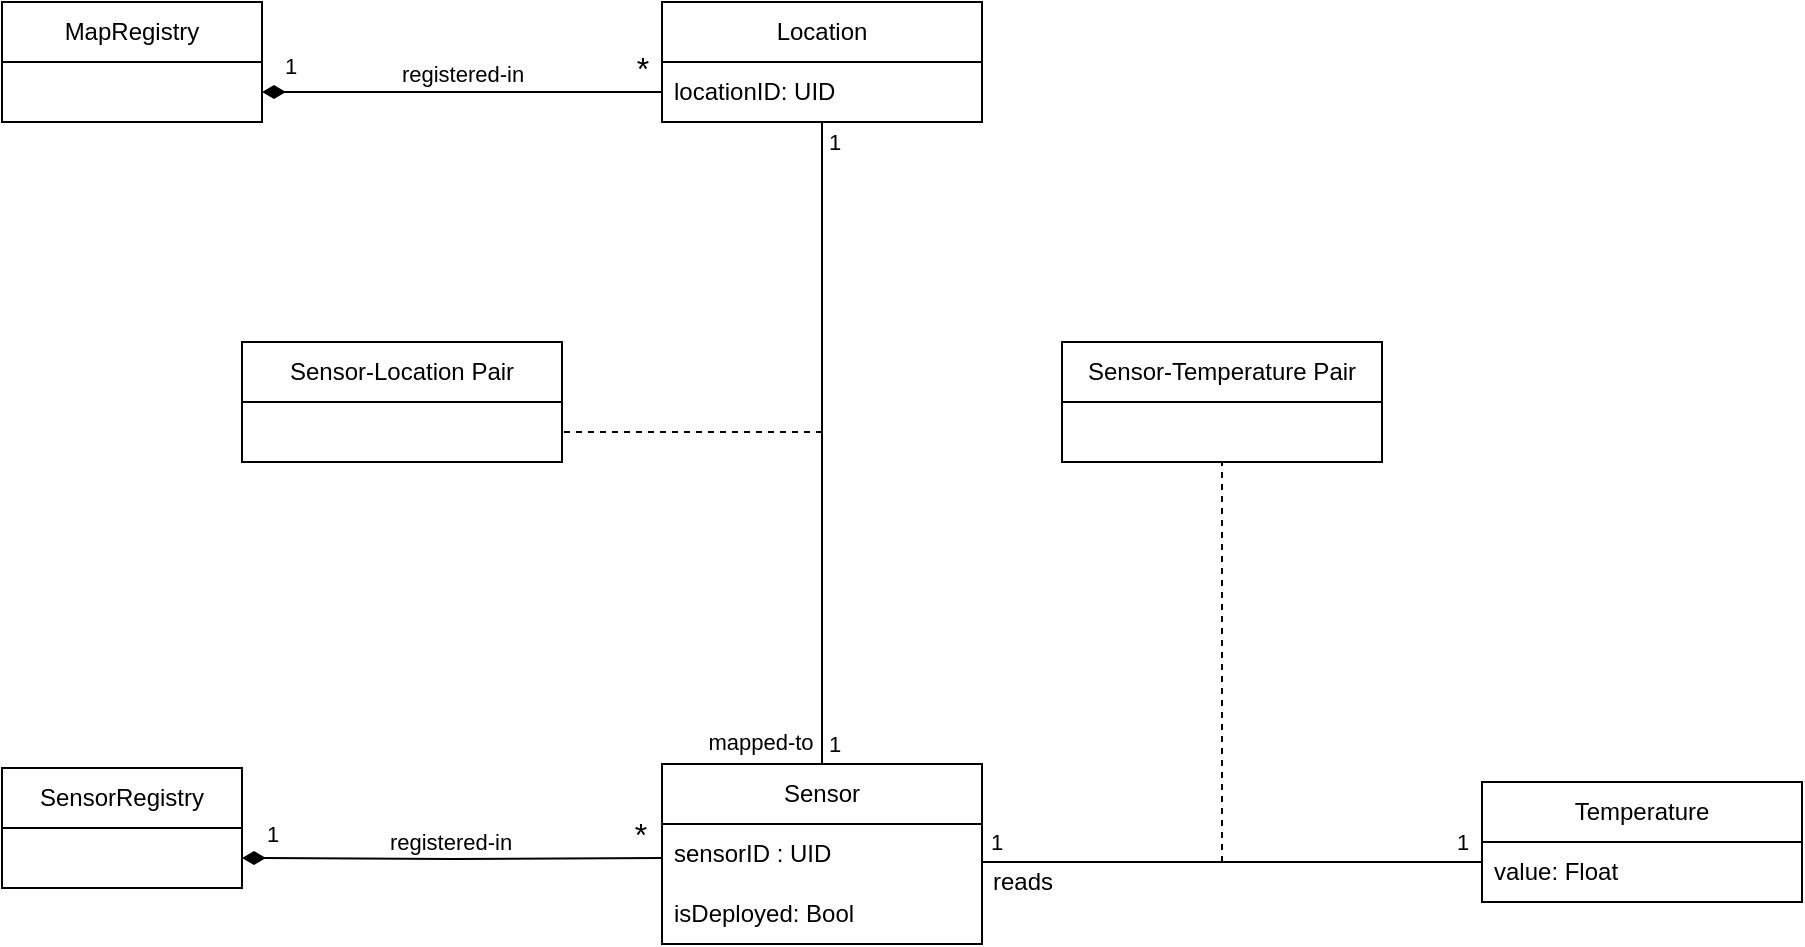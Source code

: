 <mxfile version="21.8.2" type="google">
  <diagram name="Page-1" id="6bzp4FImf1-T7T33EPfh">
    <mxGraphModel grid="1" page="1" gridSize="10" guides="1" tooltips="1" connect="1" arrows="1" fold="1" pageScale="1" pageWidth="850" pageHeight="1100" math="0" shadow="0">
      <root>
        <mxCell id="0" />
        <mxCell id="1" parent="0" />
        <mxCell id="ZiVzGmgBKkDlEqRMeW3g-3" value="Sensor" style="swimlane;fontStyle=0;childLayout=stackLayout;horizontal=1;startSize=30;horizontalStack=0;resizeParent=1;resizeParentMax=0;resizeLast=0;collapsible=1;marginBottom=0;whiteSpace=wrap;html=1;" vertex="1" parent="1">
          <mxGeometry x="-80" y="641" width="160" height="90" as="geometry" />
        </mxCell>
        <mxCell id="ZiVzGmgBKkDlEqRMeW3g-6" value="sensorID : UID" style="text;strokeColor=none;fillColor=none;align=left;verticalAlign=middle;spacingLeft=4;spacingRight=4;overflow=hidden;points=[[0,0.5],[1,0.5]];portConstraint=eastwest;rotatable=0;whiteSpace=wrap;html=1;" vertex="1" parent="ZiVzGmgBKkDlEqRMeW3g-3">
          <mxGeometry y="30" width="160" height="30" as="geometry" />
        </mxCell>
        <mxCell id="ZiVzGmgBKkDlEqRMeW3g-4" value="isDeployed: Bool" style="text;strokeColor=none;fillColor=none;align=left;verticalAlign=middle;spacingLeft=4;spacingRight=4;overflow=hidden;points=[[0,0.5],[1,0.5]];portConstraint=eastwest;rotatable=0;whiteSpace=wrap;html=1;" vertex="1" parent="ZiVzGmgBKkDlEqRMeW3g-3">
          <mxGeometry y="60" width="160" height="30" as="geometry" />
        </mxCell>
        <mxCell id="ZiVzGmgBKkDlEqRMeW3g-7" value="MapRegistry" style="swimlane;fontStyle=0;childLayout=stackLayout;horizontal=1;startSize=30;horizontalStack=0;resizeParent=1;resizeParentMax=0;resizeLast=0;collapsible=1;marginBottom=0;whiteSpace=wrap;html=1;" vertex="1" parent="1">
          <mxGeometry x="-410" y="260" width="130" height="60" as="geometry" />
        </mxCell>
        <mxCell id="ZiVzGmgBKkDlEqRMeW3g-11" value="Location" style="swimlane;fontStyle=0;childLayout=stackLayout;horizontal=1;startSize=30;horizontalStack=0;resizeParent=1;resizeParentMax=0;resizeLast=0;collapsible=1;marginBottom=0;whiteSpace=wrap;html=1;" vertex="1" parent="1">
          <mxGeometry x="-80" y="260" width="160" height="60" as="geometry" />
        </mxCell>
        <mxCell id="ZiVzGmgBKkDlEqRMeW3g-12" value="locationID: UID" style="text;strokeColor=none;fillColor=none;align=left;verticalAlign=middle;spacingLeft=4;spacingRight=4;overflow=hidden;points=[[0,0.5],[1,0.5]];portConstraint=eastwest;rotatable=0;whiteSpace=wrap;html=1;" vertex="1" parent="ZiVzGmgBKkDlEqRMeW3g-11">
          <mxGeometry y="30" width="160" height="30" as="geometry" />
        </mxCell>
        <mxCell id="ZiVzGmgBKkDlEqRMeW3g-31" value="Sensor-Temperature Pair" style="swimlane;fontStyle=0;childLayout=stackLayout;horizontal=1;startSize=30;horizontalStack=0;resizeParent=1;resizeParentMax=0;resizeLast=0;collapsible=1;marginBottom=0;whiteSpace=wrap;html=1;" vertex="1" parent="1">
          <mxGeometry x="120" y="430" width="160" height="60" as="geometry" />
        </mxCell>
        <mxCell id="ZiVzGmgBKkDlEqRMeW3g-35" value="" style="edgeStyle=orthogonalEdgeStyle;rounded=0;orthogonalLoop=1;jettySize=auto;html=1;endArrow=diamondThin;endFill=1;strokeWidth=1;endSize=9;entryX=1;entryY=0.75;entryDx=0;entryDy=0;" edge="1" parent="1" target="ZiVzGmgBKkDlEqRMeW3g-23">
          <mxGeometry x="-0.905" y="-8" relative="1" as="geometry">
            <mxPoint x="-80" y="688" as="sourcePoint" />
            <mxPoint as="offset" />
            <mxPoint x="-280" y="688" as="targetPoint" />
          </mxGeometry>
        </mxCell>
        <mxCell id="ZiVzGmgBKkDlEqRMeW3g-94" value="1" style="edgeLabel;html=1;align=center;verticalAlign=middle;resizable=0;points=[];" vertex="1" connectable="0" parent="ZiVzGmgBKkDlEqRMeW3g-35">
          <mxGeometry x="0.694" y="1" relative="1" as="geometry">
            <mxPoint x="-17" y="-13" as="offset" />
          </mxGeometry>
        </mxCell>
        <mxCell id="1zSwMlnyt9hES_HzQYHG-25" value="registered-in" style="edgeLabel;html=1;align=center;verticalAlign=middle;resizable=0;points=[];" connectable="0" vertex="1" parent="ZiVzGmgBKkDlEqRMeW3g-35">
          <mxGeometry x="0.101" y="1" relative="1" as="geometry">
            <mxPoint x="9" y="-9" as="offset" />
          </mxGeometry>
        </mxCell>
        <mxCell id="vea9II_apTmhG3X5aViX-20" value="*" style="edgeLabel;html=1;align=center;verticalAlign=middle;resizable=0;points=[];fontSize=16;" connectable="0" vertex="1" parent="ZiVzGmgBKkDlEqRMeW3g-35">
          <mxGeometry x="-0.863" y="-1" relative="1" as="geometry">
            <mxPoint x="3" y="-11" as="offset" />
          </mxGeometry>
        </mxCell>
        <mxCell id="ZiVzGmgBKkDlEqRMeW3g-27" value="Sensor-Location Pair" style="swimlane;fontStyle=0;childLayout=stackLayout;horizontal=1;startSize=30;horizontalStack=0;resizeParent=1;resizeParentMax=0;resizeLast=0;collapsible=1;marginBottom=0;whiteSpace=wrap;html=1;" vertex="1" parent="1">
          <mxGeometry x="-290" y="430" width="160" height="60" as="geometry" />
        </mxCell>
        <mxCell id="1zSwMlnyt9hES_HzQYHG-20" style="edgeStyle=orthogonalEdgeStyle;rounded=0;orthogonalLoop=1;jettySize=auto;html=1;entryX=0.5;entryY=1;entryDx=0;entryDy=0;exitX=0.5;exitY=0;exitDx=0;exitDy=0;endArrow=none;endFill=0;" edge="1" parent="1" source="ZiVzGmgBKkDlEqRMeW3g-3" target="ZiVzGmgBKkDlEqRMeW3g-11">
          <mxGeometry relative="1" as="geometry">
            <mxPoint x="50" y="550" as="sourcePoint" />
          </mxGeometry>
        </mxCell>
        <mxCell id="1zSwMlnyt9hES_HzQYHG-21" value="1" style="edgeLabel;html=1;align=center;verticalAlign=middle;resizable=0;points=[];" connectable="0" vertex="1" parent="1zSwMlnyt9hES_HzQYHG-20">
          <mxGeometry x="0.659" y="-1" relative="1" as="geometry">
            <mxPoint x="5" y="-45" as="offset" />
          </mxGeometry>
        </mxCell>
        <mxCell id="1zSwMlnyt9hES_HzQYHG-22" value="1" style="edgeLabel;html=1;align=center;verticalAlign=middle;resizable=0;points=[];" connectable="0" vertex="1" parent="1zSwMlnyt9hES_HzQYHG-20">
          <mxGeometry x="-0.714" y="-1" relative="1" as="geometry">
            <mxPoint x="5" y="36" as="offset" />
          </mxGeometry>
        </mxCell>
        <mxCell id="1zSwMlnyt9hES_HzQYHG-23" value="mapped-to" style="edgeLabel;html=1;align=center;verticalAlign=middle;resizable=0;points=[];" connectable="0" vertex="1" parent="1zSwMlnyt9hES_HzQYHG-20">
          <mxGeometry x="-0.063" relative="1" as="geometry">
            <mxPoint x="-31" y="139" as="offset" />
          </mxGeometry>
        </mxCell>
        <mxCell id="ZiVzGmgBKkDlEqRMeW3g-15" value="Temperature" style="swimlane;fontStyle=0;childLayout=stackLayout;horizontal=1;startSize=30;horizontalStack=0;resizeParent=1;resizeParentMax=0;resizeLast=0;collapsible=1;marginBottom=0;whiteSpace=wrap;html=1;" vertex="1" parent="1">
          <mxGeometry x="330" y="650" width="160" height="60" as="geometry" />
        </mxCell>
        <mxCell id="ZiVzGmgBKkDlEqRMeW3g-18" value="value: Float" style="text;strokeColor=none;fillColor=none;align=left;verticalAlign=middle;spacingLeft=4;spacingRight=4;overflow=hidden;points=[[0,0.5],[1,0.5]];portConstraint=eastwest;rotatable=0;whiteSpace=wrap;html=1;" vertex="1" parent="ZiVzGmgBKkDlEqRMeW3g-15">
          <mxGeometry y="30" width="160" height="30" as="geometry" />
        </mxCell>
        <mxCell id="ZiVzGmgBKkDlEqRMeW3g-23" value="SensorRegistry" style="swimlane;fontStyle=0;childLayout=stackLayout;horizontal=1;startSize=30;horizontalStack=0;resizeParent=1;resizeParentMax=0;resizeLast=0;collapsible=1;marginBottom=0;whiteSpace=wrap;html=1;" vertex="1" parent="1">
          <mxGeometry x="-410" y="643" width="120" height="60" as="geometry" />
        </mxCell>
        <mxCell id="ZiVzGmgBKkDlEqRMeW3g-79" style="edgeStyle=orthogonalEdgeStyle;rounded=0;orthogonalLoop=1;jettySize=auto;html=1;endArrow=none;endFill=0;strokeWidth=1;" edge="1" parent="1" source="ZiVzGmgBKkDlEqRMeW3g-6">
          <mxGeometry relative="1" as="geometry">
            <mxPoint x="330" y="690" as="targetPoint" />
            <Array as="points">
              <mxPoint x="310" y="690" />
            </Array>
          </mxGeometry>
        </mxCell>
        <mxCell id="ZiVzGmgBKkDlEqRMeW3g-81" value="1" style="edgeLabel;html=1;align=center;verticalAlign=middle;resizable=0;points=[];" connectable="0" vertex="1" parent="ZiVzGmgBKkDlEqRMeW3g-79">
          <mxGeometry x="-0.779" relative="1" as="geometry">
            <mxPoint x="-21" y="-10" as="offset" />
          </mxGeometry>
        </mxCell>
        <mxCell id="ZiVzGmgBKkDlEqRMeW3g-82" value="1" style="edgeLabel;html=1;align=center;verticalAlign=middle;resizable=0;points=[];" vertex="1" connectable="0" parent="ZiVzGmgBKkDlEqRMeW3g-79">
          <mxGeometry x="0.743" y="2" relative="1" as="geometry">
            <mxPoint x="22" y="-8" as="offset" />
          </mxGeometry>
        </mxCell>
        <mxCell id="ZiVzGmgBKkDlEqRMeW3g-88" value="&amp;nbsp;reads&amp;nbsp;" style="edgeLabel;html=1;align=center;verticalAlign=middle;resizable=0;points=[];fontSize=12;" connectable="0" vertex="1" parent="ZiVzGmgBKkDlEqRMeW3g-79">
          <mxGeometry x="-0.048" y="-1" relative="1" as="geometry">
            <mxPoint x="-99" y="9" as="offset" />
          </mxGeometry>
        </mxCell>
        <mxCell id="ZiVzGmgBKkDlEqRMeW3g-104" value="" style="endArrow=none;dashed=1;html=1;rounded=0;entryX=1;entryY=0.5;entryDx=0;entryDy=0;" edge="1" parent="1">
          <mxGeometry width="50" height="50" relative="1" as="geometry">
            <mxPoint y="475" as="sourcePoint" />
            <mxPoint x="-130" y="475" as="targetPoint" />
          </mxGeometry>
        </mxCell>
        <mxCell id="ZiVzGmgBKkDlEqRMeW3g-106" value="" style="endArrow=none;dashed=1;html=1;rounded=0;entryX=0.5;entryY=1;entryDx=0;entryDy=0;entryPerimeter=0;" edge="1" parent="1">
          <mxGeometry width="50" height="50" relative="1" as="geometry">
            <mxPoint x="200" y="690" as="sourcePoint" />
            <mxPoint x="200" y="490" as="targetPoint" />
          </mxGeometry>
        </mxCell>
        <mxCell id="vea9II_apTmhG3X5aViX-13" style="edgeStyle=orthogonalEdgeStyle;rounded=0;orthogonalLoop=1;jettySize=auto;html=1;endArrow=diamondThin;endFill=1;endSize=9;entryX=1;entryY=0.75;entryDx=0;entryDy=0;" edge="1" parent="1" source="ZiVzGmgBKkDlEqRMeW3g-12" target="ZiVzGmgBKkDlEqRMeW3g-7">
          <mxGeometry relative="1" as="geometry">
            <mxPoint x="-280" y="305" as="targetPoint" />
          </mxGeometry>
        </mxCell>
        <mxCell id="vea9II_apTmhG3X5aViX-14" value="&lt;font style=&quot;font-size: 16px;&quot;&gt;*&lt;/font&gt;" style="edgeLabel;html=1;align=center;verticalAlign=middle;resizable=0;points=[];" vertex="1" connectable="0" parent="vea9II_apTmhG3X5aViX-13">
          <mxGeometry x="-0.817" y="-2" relative="1" as="geometry">
            <mxPoint x="8" y="-10" as="offset" />
          </mxGeometry>
        </mxCell>
        <mxCell id="vea9II_apTmhG3X5aViX-15" value="1" style="edgeLabel;html=1;align=center;verticalAlign=middle;resizable=0;points=[];" vertex="1" connectable="0" parent="vea9II_apTmhG3X5aViX-13">
          <mxGeometry x="0.786" relative="1" as="geometry">
            <mxPoint x="-8" y="-13" as="offset" />
          </mxGeometry>
        </mxCell>
        <mxCell id="vea9II_apTmhG3X5aViX-16" value="registered-in" style="edgeLabel;html=1;align=center;verticalAlign=middle;resizable=0;points=[];" vertex="1" connectable="0" parent="vea9II_apTmhG3X5aViX-13">
          <mxGeometry x="-0.049" y="-1" relative="1" as="geometry">
            <mxPoint x="-5" y="-8" as="offset" />
          </mxGeometry>
        </mxCell>
      </root>
    </mxGraphModel>
  </diagram>
</mxfile>
